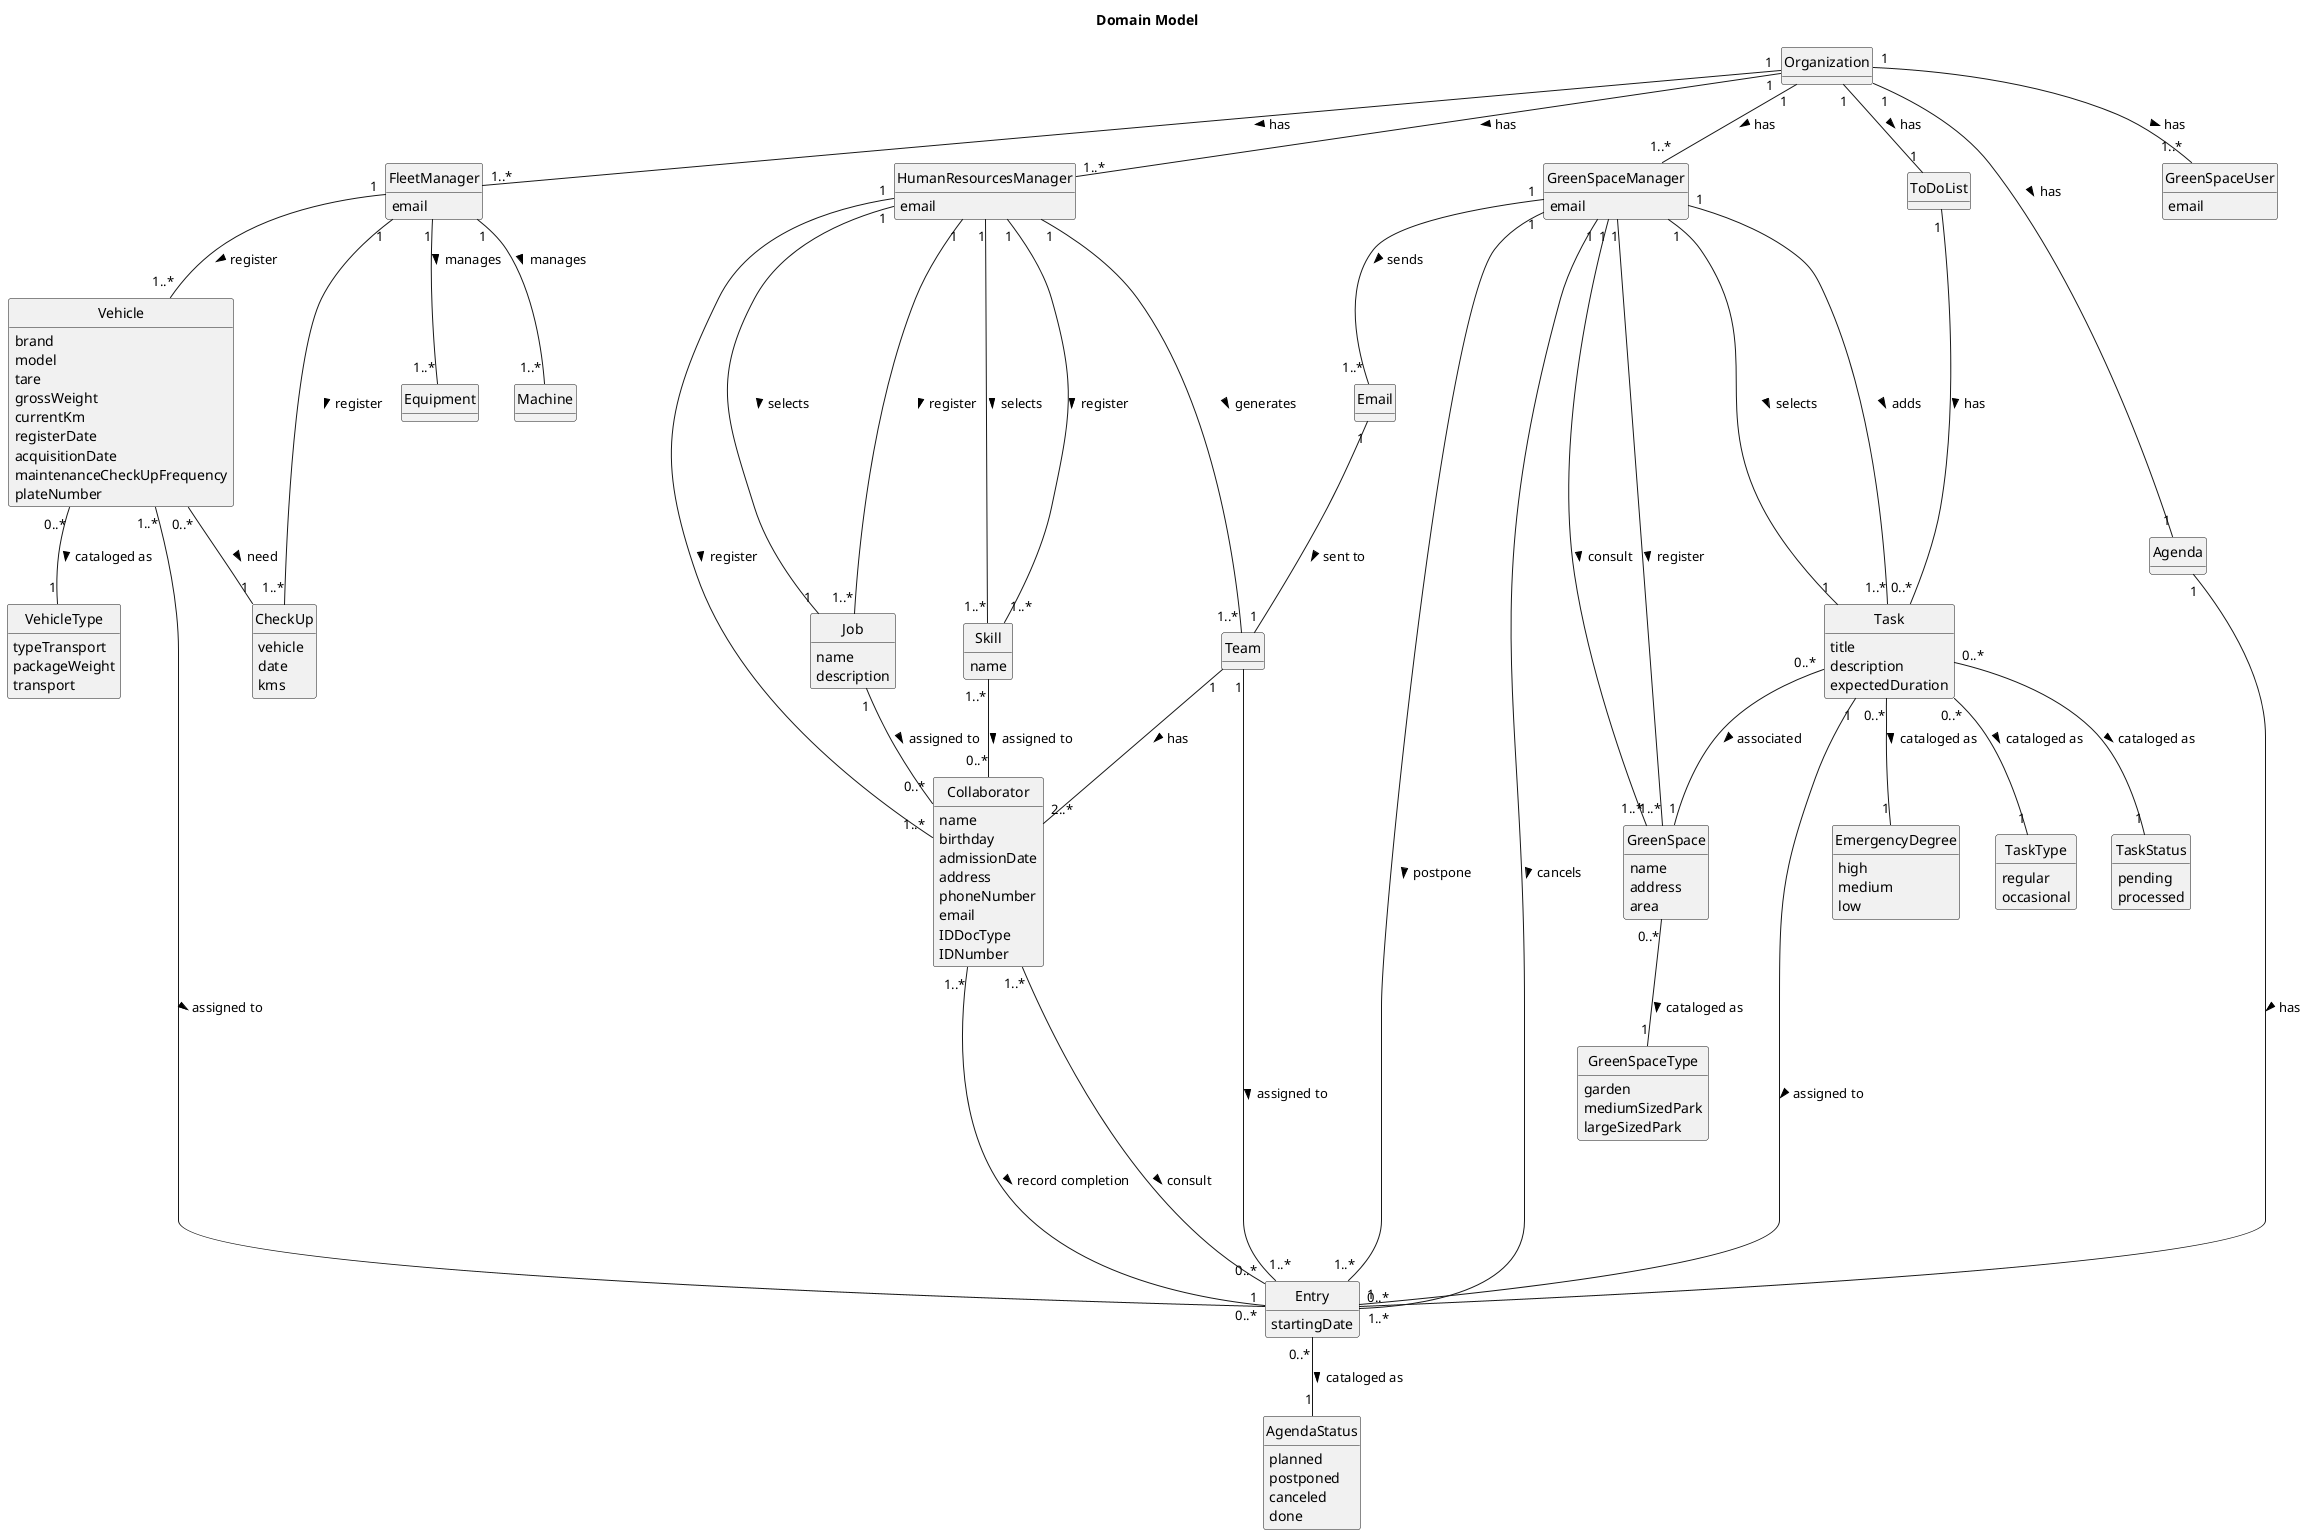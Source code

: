 @startuml
skinparam monochrome true
skinparam packageStyle rectangle
skinparam shadowing false

skinparam classAttributeIconSize 0
hide circle
hide methods

title Domain Model

class Organization {
}

class FleetManager {
    email
}
class HumanResourcesManager {
    email
}
class GreenSpaceManager {
    email
}
class GreenSpaceUser {
    email
}

class Equipment {
}
class Machine {
}
class Vehicle {
    brand
    model
    tare
    grossWeight
    currentKm
    registerDate
    acquisitionDate
    maintenanceCheckUpFrequency
    plateNumber
}
class CheckUp {
    vehicle
    date
    kms
}
class VehicleType {
    typeTransport
    packageWeight
    transport
}

class Job {
    name
    description
}
class Collaborator {
    name
    birthday
    admissionDate
    address
    phoneNumber
    email
    IDDocType
    IDNumber
}
class Skill {
    name
}
class Team {
}

class GreenSpace {
    name
    address
    area
}

enum GreenSpaceType {
    garden
    mediumSizedPark
    largeSizedPark
}

class Task {
    title
    description
    expectedDuration
}

enum EmergencyDegree {
    high
    medium
    low
}

enum TaskType {
    regular
    occasional
}

enum TaskStatus {
    pending
    processed
}

class Entry {
    startingDate
}

enum AgendaStatus {
    planned
    postponed
    canceled
    done
}

class Agenda {
}

class ToDoList {
}

class Email {
}

Organization "1" -- "1..*" FleetManager : has >
Organization "1" -- "1..*" HumanResourcesManager : has >
Organization "1" -- "1..*" GreenSpaceManager : has >
Organization "1" -- "1..*" GreenSpaceUser : has >
Organization "1" --- "1" Agenda : has >
Organization "1" -- "1" ToDoList : has >
HumanResourcesManager "1" --- "1" Job : selects >
HumanResourcesManager "1" --- "1..*" Skill : selects >
HumanResourcesManager "1" --- "1..*" Job : register >
Job "1" -- "0..*" Collaborator : assigned to >
Skill "1..*" -- "0..*" Collaborator : assigned to >
HumanResourcesManager "1" --- "1..*" Collaborator : register >
HumanResourcesManager "1" --- "1..*" Skill : register >
HumanResourcesManager "1" --- "1..*" Team : generates >
FleetManager "1" -- "1..*" Vehicle : register >
FleetManager "1" -- "1..*" Equipment : manages >
FleetManager "1" -- "1..*" Machine : manages >
FleetManager "1" - "1..*" CheckUp : register >
Vehicle "0..*" -- "1" CheckUp : need >
Vehicle "0..*" -- "1" VehicleType : cataloged as >
Team "1" -- "2..*" Collaborator : has >
GreenSpaceManager "1" -- "1..*" GreenSpace : register >
GreenSpaceManager "1" -- "1..*" GreenSpace : consult >
GreenSpace "0..*" -- "1" GreenSpaceType : cataloged as >
Task "0..*" -- "1" GreenSpace : associated >
ToDoList "1" --- "0..*" Task : has >
Agenda "1" -- "0..*" Entry : has >
Entry "0..*" -- "1" AgendaStatus : cataloged as >
Task "1" -- "1" Entry : assigned to >
GreenSpaceManager "1" -- "1..*" Task : adds >
GreenSpaceManager "1" -- "1" Task : selects >
Task "0..*" -- "1" EmergencyDegree : cataloged as >
Task "0..*" -- "1" TaskType : cataloged as >
Task "0..*" -- "1" TaskStatus : cataloged as >
GreenSpaceManager "1" -- "1..*" Entry : postpone >
GreenSpaceManager "1" -- "1..*" Entry : cancels >
GreenSpaceManager "1" -- "1..*" Email : sends >
Email "1" -- "1" Team : sent to >
Team "1" -- "1..*" Entry : assigned to >
Vehicle "1..*" --- "1" Entry : assigned to >
Collaborator "1..*" ---- "0..*" Entry : consult >
Collaborator "1..*" --- "0..*" Entry : record completion >

@enduml


